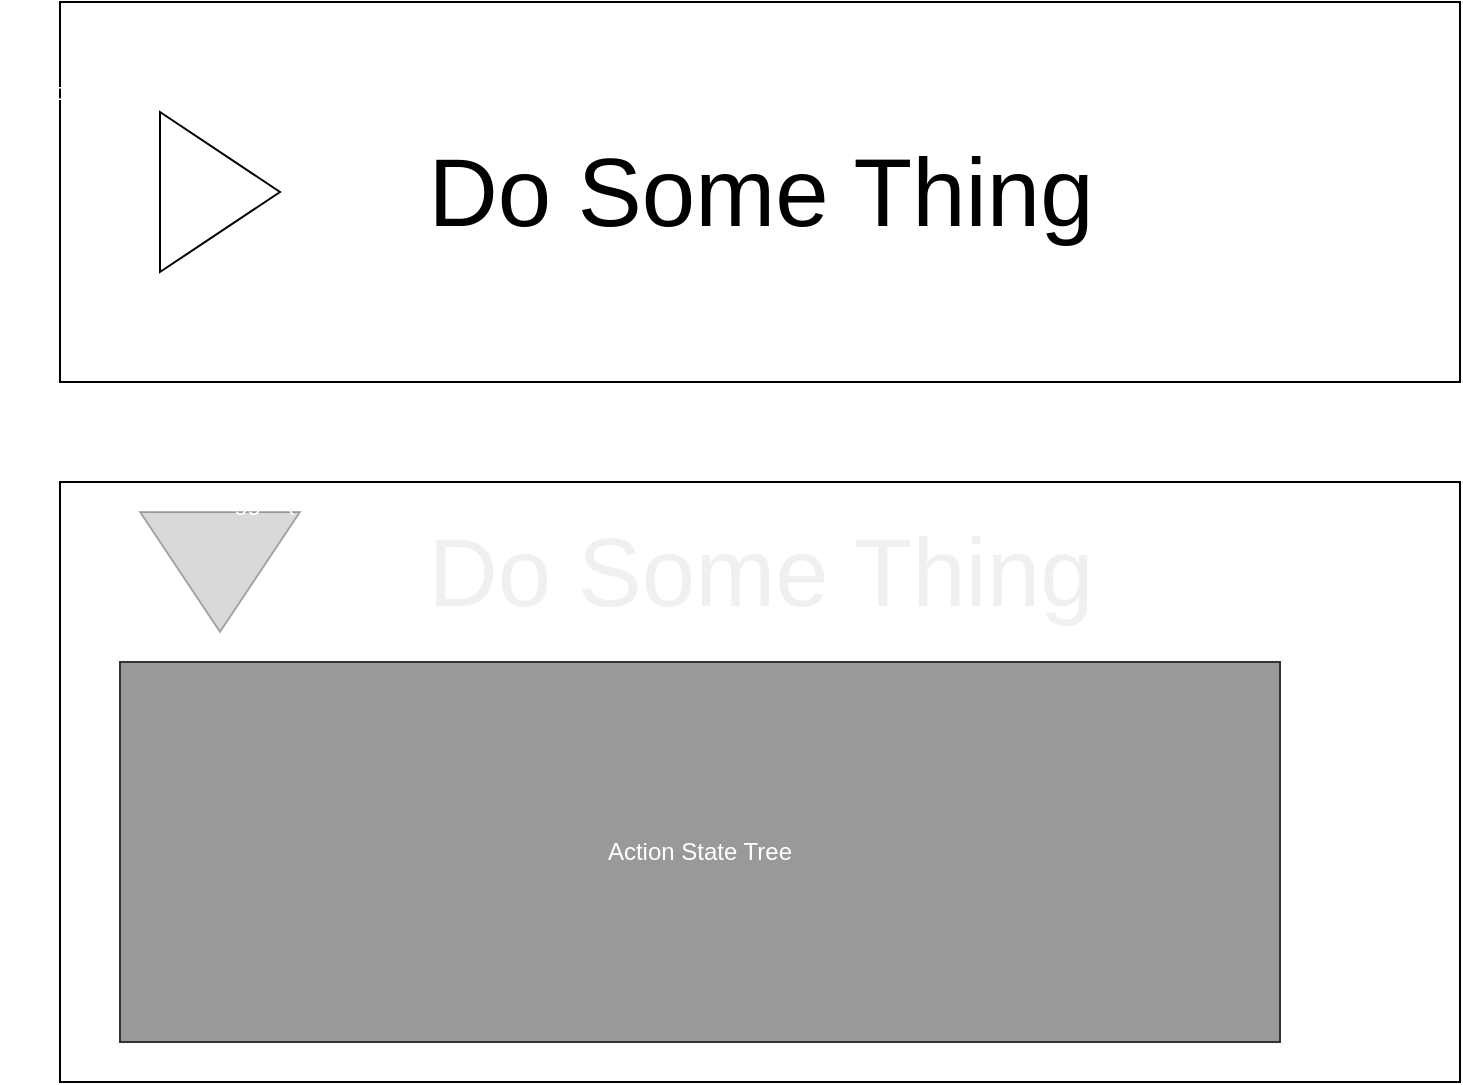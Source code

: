<mxfile>
    <diagram id="aIBOv0TAe8I1zdJqZjyD" name="Wireframe">
        <mxGraphModel dx="790" dy="647" grid="1" gridSize="10" guides="1" tooltips="1" connect="1" arrows="1" fold="1" page="1" pageScale="1" pageWidth="827" pageHeight="1169" math="0" shadow="0">
            <root>
                <mxCell id="0"/>
                <mxCell id="1" parent="0"/>
                <mxCell id="2" value="" style="group" vertex="1" connectable="0" parent="1">
                    <mxGeometry x="50" y="270" width="700" height="300" as="geometry"/>
                </mxCell>
                <mxCell id="3" value="" style="whiteSpace=wrap;html=1;" vertex="1" parent="2">
                    <mxGeometry width="700" height="300" as="geometry"/>
                </mxCell>
                <mxCell id="4" value="&lt;span style=&quot;color: rgb(240 , 240 , 240) ; font-size: 48px&quot;&gt;Do Some Thing&lt;/span&gt;" style="text;html=1;align=center;verticalAlign=middle;resizable=0;points=[];autosize=1;strokeColor=none;fillColor=none;fontColor=#FFFFFF;" vertex="1" parent="2">
                    <mxGeometry x="175" y="30" width="350" height="30" as="geometry"/>
                </mxCell>
                <mxCell id="5" value="" style="triangle;whiteSpace=wrap;html=1;fontColor=#FFFFFF;fillColor=#808080;rotation=90;opacity=30;" vertex="1" parent="2">
                    <mxGeometry x="50" y="5" width="60" height="80" as="geometry"/>
                </mxCell>
                <mxCell id="6" value="Action State Toggle (on)" style="text;html=1;align=center;verticalAlign=middle;resizable=0;points=[];autosize=1;strokeColor=none;fillColor=none;fontColor=#FFFFFF;" vertex="1" parent="2">
                    <mxGeometry width="140" height="20" as="geometry"/>
                </mxCell>
                <mxCell id="7" value="Action State Tree" style="whiteSpace=wrap;html=1;fontColor=#FFFFFF;strokeColor=#333333;strokeWidth=1;fillColor=#999999;" vertex="1" parent="2">
                    <mxGeometry x="30" y="90" width="580" height="190" as="geometry"/>
                </mxCell>
                <mxCell id="8" value="" style="group" vertex="1" connectable="0" parent="1">
                    <mxGeometry x="50" y="30" width="700" height="190" as="geometry"/>
                </mxCell>
                <mxCell id="9" value="" style="whiteSpace=wrap;html=1;" vertex="1" parent="8">
                    <mxGeometry width="700" height="190" as="geometry"/>
                </mxCell>
                <mxCell id="10" value="&lt;font style=&quot;font-size: 48px&quot;&gt;Do Some Thing&lt;/font&gt;" style="text;html=1;align=center;verticalAlign=middle;resizable=0;points=[];autosize=1;strokeColor=none;fillColor=none;" vertex="1" parent="8">
                    <mxGeometry x="175" y="80" width="350" height="30" as="geometry"/>
                </mxCell>
                <mxCell id="11" value="" style="triangle;whiteSpace=wrap;html=1;fontColor=#FFFFFF;fillColor=#FFFFFF;" vertex="1" parent="8">
                    <mxGeometry x="50" y="55" width="60" height="80" as="geometry"/>
                </mxCell>
                <mxCell id="12" value="Action State Toggle (off)" style="text;html=1;align=center;verticalAlign=middle;resizable=0;points=[];autosize=1;strokeColor=none;fillColor=none;fontColor=#FFFFFF;" vertex="1" parent="8">
                    <mxGeometry x="-30" y="35" width="140" height="20" as="geometry"/>
                </mxCell>
            </root>
        </mxGraphModel>
    </diagram>
</mxfile>